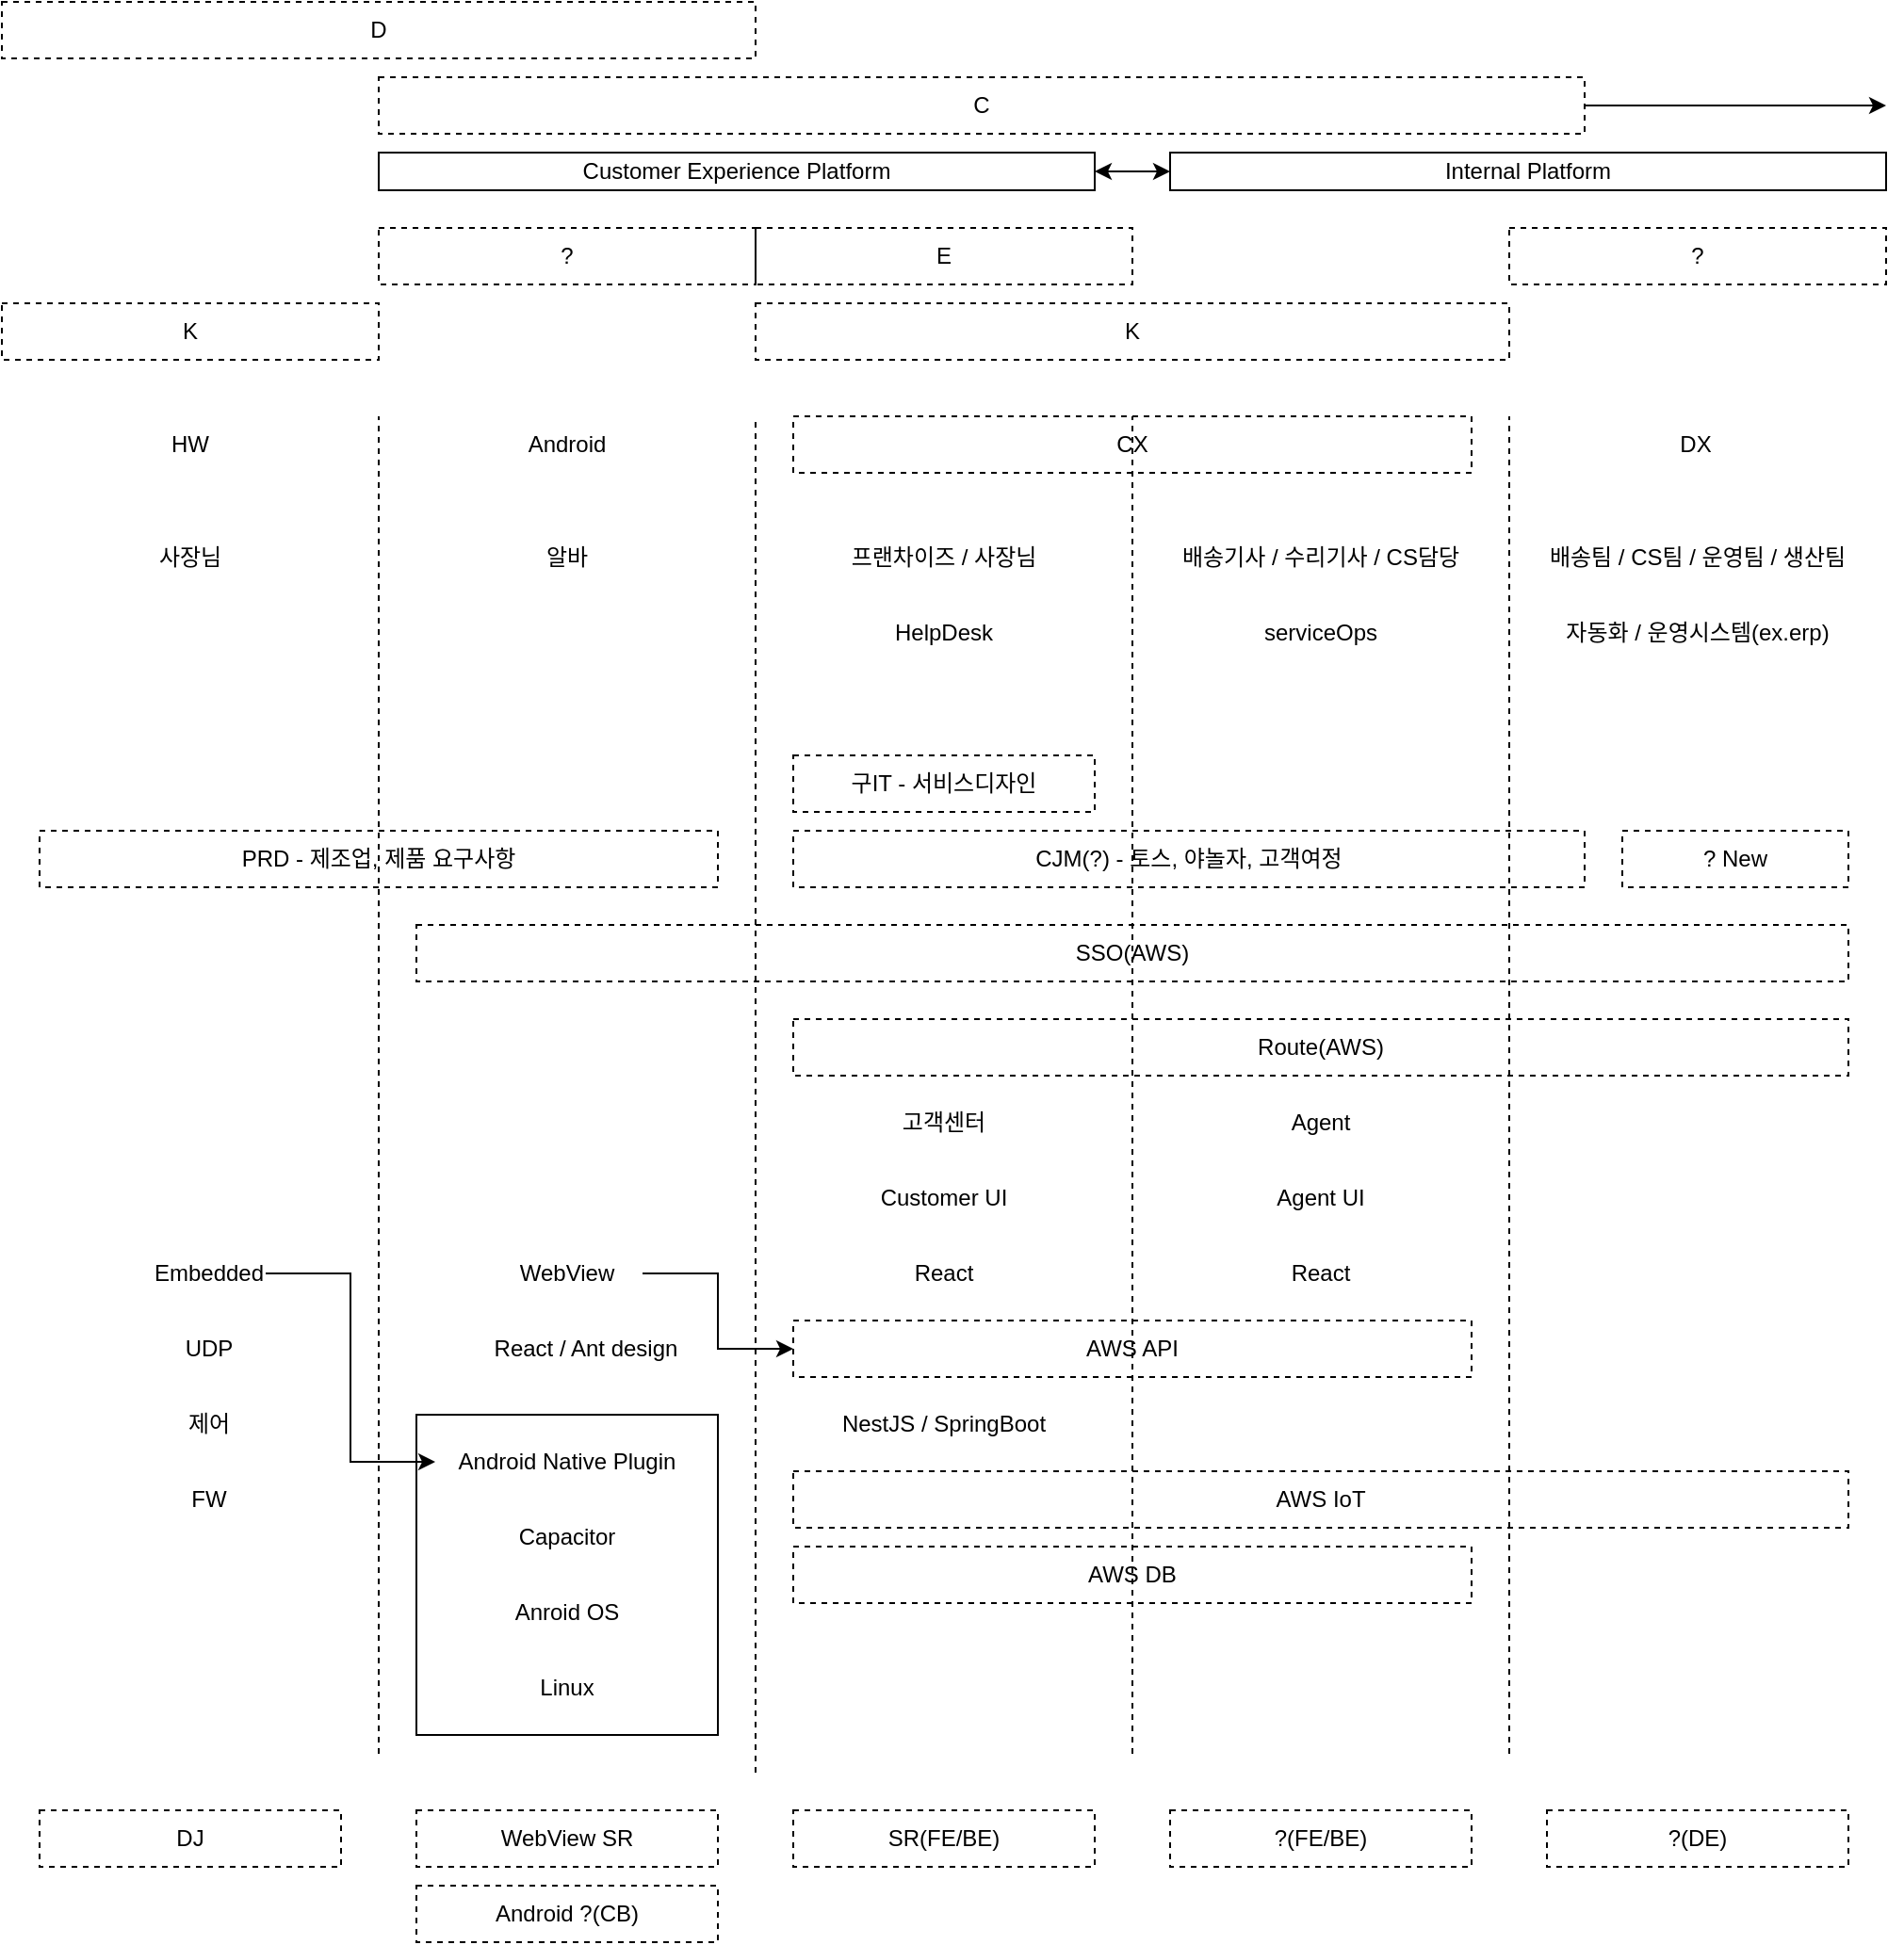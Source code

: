 <mxfile version="26.2.13">
  <diagram name="페이지-1" id="WZE22z7zHuHI3l7_kMlm">
    <mxGraphModel dx="998" dy="1808" grid="1" gridSize="10" guides="1" tooltips="1" connect="1" arrows="1" fold="1" page="1" pageScale="1" pageWidth="827" pageHeight="1169" math="0" shadow="0">
      <root>
        <mxCell id="0" />
        <mxCell id="1" parent="0" />
        <mxCell id="M86IooEqDLAafIwks_xU-67" value="" style="rounded=0;whiteSpace=wrap;html=1;" parent="1" vertex="1">
          <mxGeometry x="220" y="720" width="160" height="170" as="geometry" />
        </mxCell>
        <mxCell id="M86IooEqDLAafIwks_xU-2" value="" style="endArrow=none;html=1;rounded=0;dashed=1;" parent="1" edge="1">
          <mxGeometry width="50" height="50" relative="1" as="geometry">
            <mxPoint x="200" y="900" as="sourcePoint" />
            <mxPoint x="200" y="190" as="targetPoint" />
          </mxGeometry>
        </mxCell>
        <mxCell id="M86IooEqDLAafIwks_xU-3" value="" style="endArrow=none;html=1;rounded=0;dashed=1;" parent="1" edge="1">
          <mxGeometry width="50" height="50" relative="1" as="geometry">
            <mxPoint x="400" y="910" as="sourcePoint" />
            <mxPoint x="400" y="190" as="targetPoint" />
          </mxGeometry>
        </mxCell>
        <mxCell id="M86IooEqDLAafIwks_xU-4" value="" style="endArrow=none;html=1;rounded=0;dashed=1;" parent="1" edge="1">
          <mxGeometry width="50" height="50" relative="1" as="geometry">
            <mxPoint x="600" y="900" as="sourcePoint" />
            <mxPoint x="600" y="190" as="targetPoint" />
          </mxGeometry>
        </mxCell>
        <mxCell id="M86IooEqDLAafIwks_xU-41" style="edgeStyle=orthogonalEdgeStyle;rounded=0;orthogonalLoop=1;jettySize=auto;html=1;exitX=1;exitY=0.5;exitDx=0;exitDy=0;entryX=0;entryY=0.5;entryDx=0;entryDy=0;" parent="1" source="M86IooEqDLAafIwks_xU-6" target="M86IooEqDLAafIwks_xU-16" edge="1">
          <mxGeometry relative="1" as="geometry" />
        </mxCell>
        <mxCell id="M86IooEqDLAafIwks_xU-6" value="Embedded" style="text;html=1;align=center;verticalAlign=middle;whiteSpace=wrap;rounded=0;" parent="1" vertex="1">
          <mxGeometry x="80" y="630" width="60" height="30" as="geometry" />
        </mxCell>
        <mxCell id="M86IooEqDLAafIwks_xU-8" value="고객센터" style="text;html=1;align=center;verticalAlign=middle;whiteSpace=wrap;rounded=0;" parent="1" vertex="1">
          <mxGeometry x="470" y="550" width="60" height="30" as="geometry" />
        </mxCell>
        <mxCell id="M86IooEqDLAafIwks_xU-9" value="Agent" style="text;html=1;align=center;verticalAlign=middle;whiteSpace=wrap;rounded=0;" parent="1" vertex="1">
          <mxGeometry x="670" y="550" width="60" height="30" as="geometry" />
        </mxCell>
        <mxCell id="M86IooEqDLAafIwks_xU-10" value="Customer UI" style="text;html=1;align=center;verticalAlign=middle;whiteSpace=wrap;rounded=0;" parent="1" vertex="1">
          <mxGeometry x="430" y="590" width="140" height="30" as="geometry" />
        </mxCell>
        <mxCell id="M86IooEqDLAafIwks_xU-11" value="Agent UI" style="text;html=1;align=center;verticalAlign=middle;whiteSpace=wrap;rounded=0;" parent="1" vertex="1">
          <mxGeometry x="630" y="590" width="140" height="30" as="geometry" />
        </mxCell>
        <mxCell id="M86IooEqDLAafIwks_xU-12" value="WebView" style="text;html=1;align=center;verticalAlign=middle;whiteSpace=wrap;rounded=0;" parent="1" vertex="1">
          <mxGeometry x="260" y="630" width="80" height="30" as="geometry" />
        </mxCell>
        <mxCell id="M86IooEqDLAafIwks_xU-42" style="edgeStyle=orthogonalEdgeStyle;rounded=0;orthogonalLoop=1;jettySize=auto;html=1;exitX=1;exitY=0.5;exitDx=0;exitDy=0;entryX=0;entryY=0.5;entryDx=0;entryDy=0;" parent="1" source="M86IooEqDLAafIwks_xU-12" target="M86IooEqDLAafIwks_xU-20" edge="1">
          <mxGeometry relative="1" as="geometry">
            <mxPoint x="370" y="645" as="sourcePoint" />
          </mxGeometry>
        </mxCell>
        <mxCell id="M86IooEqDLAafIwks_xU-13" value="React / Ant design" style="text;html=1;align=center;verticalAlign=middle;whiteSpace=wrap;rounded=0;" parent="1" vertex="1">
          <mxGeometry x="240" y="670" width="140" height="30" as="geometry" />
        </mxCell>
        <mxCell id="M86IooEqDLAafIwks_xU-14" value="React" style="text;html=1;align=center;verticalAlign=middle;whiteSpace=wrap;rounded=0;" parent="1" vertex="1">
          <mxGeometry x="430" y="630" width="140" height="30" as="geometry" />
        </mxCell>
        <mxCell id="M86IooEqDLAafIwks_xU-15" value="React" style="text;html=1;align=center;verticalAlign=middle;whiteSpace=wrap;rounded=0;" parent="1" vertex="1">
          <mxGeometry x="630" y="630" width="140" height="30" as="geometry" />
        </mxCell>
        <mxCell id="M86IooEqDLAafIwks_xU-16" value="Android Native Plugin" style="text;html=1;align=center;verticalAlign=middle;whiteSpace=wrap;rounded=0;" parent="1" vertex="1">
          <mxGeometry x="230" y="730" width="140" height="30" as="geometry" />
        </mxCell>
        <mxCell id="M86IooEqDLAafIwks_xU-17" value="Capacitor" style="text;html=1;align=center;verticalAlign=middle;whiteSpace=wrap;rounded=0;" parent="1" vertex="1">
          <mxGeometry x="230" y="770" width="140" height="30" as="geometry" />
        </mxCell>
        <mxCell id="M86IooEqDLAafIwks_xU-18" value="Anroid OS" style="text;html=1;align=center;verticalAlign=middle;whiteSpace=wrap;rounded=0;" parent="1" vertex="1">
          <mxGeometry x="230" y="810" width="140" height="30" as="geometry" />
        </mxCell>
        <mxCell id="M86IooEqDLAafIwks_xU-19" value="Linux" style="text;html=1;align=center;verticalAlign=middle;whiteSpace=wrap;rounded=0;" parent="1" vertex="1">
          <mxGeometry x="230" y="850" width="140" height="30" as="geometry" />
        </mxCell>
        <mxCell id="M86IooEqDLAafIwks_xU-20" value="AWS API" style="text;html=1;align=center;verticalAlign=middle;whiteSpace=wrap;rounded=0;strokeColor=default;dashed=1;" parent="1" vertex="1">
          <mxGeometry x="420" y="670" width="360" height="30" as="geometry" />
        </mxCell>
        <mxCell id="M86IooEqDLAafIwks_xU-21" value="NestJS / SpringBoot" style="text;html=1;align=center;verticalAlign=middle;whiteSpace=wrap;rounded=0;" parent="1" vertex="1">
          <mxGeometry x="400" y="710" width="200" height="30" as="geometry" />
        </mxCell>
        <mxCell id="M86IooEqDLAafIwks_xU-23" value="AWS IoT" style="text;html=1;align=center;verticalAlign=middle;whiteSpace=wrap;rounded=0;strokeColor=default;dashed=1;" parent="1" vertex="1">
          <mxGeometry x="420" y="750" width="560" height="30" as="geometry" />
        </mxCell>
        <mxCell id="M86IooEqDLAafIwks_xU-24" value="AWS DB" style="text;html=1;align=center;verticalAlign=middle;whiteSpace=wrap;rounded=0;strokeColor=default;dashed=1;" parent="1" vertex="1">
          <mxGeometry x="420" y="790" width="360" height="30" as="geometry" />
        </mxCell>
        <mxCell id="M86IooEqDLAafIwks_xU-27" value="" style="endArrow=none;html=1;rounded=0;dashed=1;" parent="1" edge="1">
          <mxGeometry width="50" height="50" relative="1" as="geometry">
            <mxPoint x="800" y="900" as="sourcePoint" />
            <mxPoint x="800" y="190" as="targetPoint" />
          </mxGeometry>
        </mxCell>
        <mxCell id="M86IooEqDLAafIwks_xU-28" value="PRD - 제조업, 제품 요구사항" style="text;html=1;align=center;verticalAlign=middle;whiteSpace=wrap;rounded=0;dashed=1;strokeColor=default;" parent="1" vertex="1">
          <mxGeometry x="20" y="410" width="360" height="30" as="geometry" />
        </mxCell>
        <mxCell id="M86IooEqDLAafIwks_xU-30" value="CJM(?) - 토스, 야놀자, 고객여정" style="text;html=1;align=center;verticalAlign=middle;whiteSpace=wrap;rounded=0;dashed=1;strokeColor=default;" parent="1" vertex="1">
          <mxGeometry x="420" y="410" width="420" height="30" as="geometry" />
        </mxCell>
        <mxCell id="M86IooEqDLAafIwks_xU-32" value="? New" style="text;html=1;align=center;verticalAlign=middle;whiteSpace=wrap;rounded=0;dashed=1;strokeColor=default;" parent="1" vertex="1">
          <mxGeometry x="860" y="410" width="120" height="30" as="geometry" />
        </mxCell>
        <mxCell id="M86IooEqDLAafIwks_xU-33" value="CX" style="text;html=1;align=center;verticalAlign=middle;whiteSpace=wrap;rounded=0;strokeColor=default;dashed=1;" parent="1" vertex="1">
          <mxGeometry x="420" y="190" width="360" height="30" as="geometry" />
        </mxCell>
        <mxCell id="M86IooEqDLAafIwks_xU-35" value="DX" style="text;html=1;align=center;verticalAlign=middle;whiteSpace=wrap;rounded=0;" parent="1" vertex="1">
          <mxGeometry x="868.5" y="190" width="60" height="30" as="geometry" />
        </mxCell>
        <mxCell id="M86IooEqDLAafIwks_xU-36" value="Android" style="text;html=1;align=center;verticalAlign=middle;whiteSpace=wrap;rounded=0;" parent="1" vertex="1">
          <mxGeometry x="270" y="190" width="60" height="30" as="geometry" />
        </mxCell>
        <mxCell id="M86IooEqDLAafIwks_xU-37" value="HW" style="text;html=1;align=center;verticalAlign=middle;whiteSpace=wrap;rounded=0;" parent="1" vertex="1">
          <mxGeometry x="70" y="190" width="60" height="30" as="geometry" />
        </mxCell>
        <mxCell id="M86IooEqDLAafIwks_xU-38" value="UDP" style="text;html=1;align=center;verticalAlign=middle;whiteSpace=wrap;rounded=0;" parent="1" vertex="1">
          <mxGeometry x="80" y="670" width="60" height="30" as="geometry" />
        </mxCell>
        <mxCell id="M86IooEqDLAafIwks_xU-39" value="제어" style="text;html=1;align=center;verticalAlign=middle;whiteSpace=wrap;rounded=0;" parent="1" vertex="1">
          <mxGeometry x="80" y="710" width="60" height="30" as="geometry" />
        </mxCell>
        <mxCell id="M86IooEqDLAafIwks_xU-40" value="FW" style="text;html=1;align=center;verticalAlign=middle;whiteSpace=wrap;rounded=0;" parent="1" vertex="1">
          <mxGeometry x="80" y="750" width="60" height="30" as="geometry" />
        </mxCell>
        <mxCell id="M86IooEqDLAafIwks_xU-44" value="SSO(AWS)" style="text;html=1;align=center;verticalAlign=middle;whiteSpace=wrap;rounded=0;strokeColor=default;dashed=1;" parent="1" vertex="1">
          <mxGeometry x="220" y="460" width="760" height="30" as="geometry" />
        </mxCell>
        <mxCell id="M86IooEqDLAafIwks_xU-45" value="Route(AWS)" style="text;html=1;align=center;verticalAlign=middle;whiteSpace=wrap;rounded=0;strokeColor=default;dashed=1;" parent="1" vertex="1">
          <mxGeometry x="420" y="510" width="560" height="30" as="geometry" />
        </mxCell>
        <mxCell id="M86IooEqDLAafIwks_xU-46" value="자동화 / 운영시스템(ex.erp)" style="text;html=1;align=center;verticalAlign=middle;whiteSpace=wrap;rounded=0;" parent="1" vertex="1">
          <mxGeometry x="800" y="290" width="200" height="30" as="geometry" />
        </mxCell>
        <mxCell id="M86IooEqDLAafIwks_xU-48" value="serviceOps" style="text;html=1;align=center;verticalAlign=middle;whiteSpace=wrap;rounded=0;" parent="1" vertex="1">
          <mxGeometry x="670" y="290" width="60" height="30" as="geometry" />
        </mxCell>
        <mxCell id="M86IooEqDLAafIwks_xU-50" value="D" style="text;html=1;align=center;verticalAlign=middle;whiteSpace=wrap;rounded=0;dashed=1;strokeColor=default;" parent="1" vertex="1">
          <mxGeometry y="-30" width="400" height="30" as="geometry" />
        </mxCell>
        <mxCell id="SJdh64e2YzuqiiGv0VRu-7" style="edgeStyle=orthogonalEdgeStyle;rounded=0;orthogonalLoop=1;jettySize=auto;html=1;exitX=1;exitY=0.5;exitDx=0;exitDy=0;" edge="1" parent="1" source="M86IooEqDLAafIwks_xU-51">
          <mxGeometry relative="1" as="geometry">
            <mxPoint x="1000" y="25" as="targetPoint" />
          </mxGeometry>
        </mxCell>
        <mxCell id="M86IooEqDLAafIwks_xU-51" value="C" style="text;html=1;align=center;verticalAlign=middle;whiteSpace=wrap;rounded=0;dashed=1;strokeColor=default;" parent="1" vertex="1">
          <mxGeometry x="200" y="10" width="640" height="30" as="geometry" />
        </mxCell>
        <mxCell id="M86IooEqDLAafIwks_xU-52" value="E" style="text;html=1;align=center;verticalAlign=middle;whiteSpace=wrap;rounded=0;dashed=1;strokeColor=default;" parent="1" vertex="1">
          <mxGeometry x="400" y="90" width="200" height="30" as="geometry" />
        </mxCell>
        <mxCell id="M86IooEqDLAafIwks_xU-53" value="DJ" style="text;html=1;align=center;verticalAlign=middle;whiteSpace=wrap;rounded=0;dashed=1;strokeColor=default;" parent="1" vertex="1">
          <mxGeometry x="20" y="930" width="160" height="30" as="geometry" />
        </mxCell>
        <mxCell id="M86IooEqDLAafIwks_xU-54" value="SR(FE/BE)" style="text;html=1;align=center;verticalAlign=middle;whiteSpace=wrap;rounded=0;dashed=1;strokeColor=default;" parent="1" vertex="1">
          <mxGeometry x="420" y="930" width="160" height="30" as="geometry" />
        </mxCell>
        <mxCell id="M86IooEqDLAafIwks_xU-55" value="WebView SR" style="text;html=1;align=center;verticalAlign=middle;whiteSpace=wrap;rounded=0;dashed=1;strokeColor=default;" parent="1" vertex="1">
          <mxGeometry x="220" y="930" width="160" height="30" as="geometry" />
        </mxCell>
        <mxCell id="M86IooEqDLAafIwks_xU-56" value="Android ?(CB)" style="text;html=1;align=center;verticalAlign=middle;whiteSpace=wrap;rounded=0;dashed=1;strokeColor=default;" parent="1" vertex="1">
          <mxGeometry x="220" y="970" width="160" height="30" as="geometry" />
        </mxCell>
        <mxCell id="M86IooEqDLAafIwks_xU-57" value="?(FE/BE)" style="text;html=1;align=center;verticalAlign=middle;whiteSpace=wrap;rounded=0;dashed=1;strokeColor=default;" parent="1" vertex="1">
          <mxGeometry x="620" y="930" width="160" height="30" as="geometry" />
        </mxCell>
        <mxCell id="M86IooEqDLAafIwks_xU-58" value="?(DE)" style="text;html=1;align=center;verticalAlign=middle;whiteSpace=wrap;rounded=0;dashed=1;strokeColor=default;" parent="1" vertex="1">
          <mxGeometry x="820" y="930" width="160" height="30" as="geometry" />
        </mxCell>
        <mxCell id="M86IooEqDLAafIwks_xU-59" value="HelpDesk" style="text;html=1;align=center;verticalAlign=middle;whiteSpace=wrap;rounded=0;" parent="1" vertex="1">
          <mxGeometry x="470" y="290" width="60" height="30" as="geometry" />
        </mxCell>
        <mxCell id="M86IooEqDLAafIwks_xU-60" value="사장님" style="text;html=1;align=center;verticalAlign=middle;whiteSpace=wrap;rounded=0;" parent="1" vertex="1">
          <mxGeometry x="55" y="250" width="90" height="30" as="geometry" />
        </mxCell>
        <mxCell id="M86IooEqDLAafIwks_xU-61" value="알바" style="text;html=1;align=center;verticalAlign=middle;whiteSpace=wrap;rounded=0;" parent="1" vertex="1">
          <mxGeometry x="270" y="250" width="60" height="30" as="geometry" />
        </mxCell>
        <mxCell id="M86IooEqDLAafIwks_xU-62" value="프랜차이즈 / 사장님" style="text;html=1;align=center;verticalAlign=middle;whiteSpace=wrap;rounded=0;" parent="1" vertex="1">
          <mxGeometry x="420" y="250" width="160" height="30" as="geometry" />
        </mxCell>
        <mxCell id="M86IooEqDLAafIwks_xU-63" value="배송기사 / 수리기사 / CS담당" style="text;html=1;align=center;verticalAlign=middle;whiteSpace=wrap;rounded=0;" parent="1" vertex="1">
          <mxGeometry x="620" y="250" width="160" height="30" as="geometry" />
        </mxCell>
        <mxCell id="M86IooEqDLAafIwks_xU-64" value="배송팀 / CS팀 / 운영팀 / 생산팀" style="text;html=1;align=center;verticalAlign=middle;whiteSpace=wrap;rounded=0;" parent="1" vertex="1">
          <mxGeometry x="820" y="250" width="160" height="30" as="geometry" />
        </mxCell>
        <mxCell id="M86IooEqDLAafIwks_xU-65" value="K" style="text;html=1;align=center;verticalAlign=middle;whiteSpace=wrap;rounded=0;dashed=1;strokeColor=default;" parent="1" vertex="1">
          <mxGeometry x="400" y="130" width="400" height="30" as="geometry" />
        </mxCell>
        <mxCell id="M86IooEqDLAafIwks_xU-66" value="K" style="text;html=1;align=center;verticalAlign=middle;whiteSpace=wrap;rounded=0;dashed=1;strokeColor=default;" parent="1" vertex="1">
          <mxGeometry y="130" width="200" height="30" as="geometry" />
        </mxCell>
        <mxCell id="M86IooEqDLAafIwks_xU-68" value="구IT - 서비스디자인" style="text;html=1;align=center;verticalAlign=middle;whiteSpace=wrap;rounded=0;dashed=1;strokeColor=default;" parent="1" vertex="1">
          <mxGeometry x="420" y="370" width="160" height="30" as="geometry" />
        </mxCell>
        <mxCell id="M86IooEqDLAafIwks_xU-69" value="?" style="text;html=1;align=center;verticalAlign=middle;whiteSpace=wrap;rounded=0;dashed=1;strokeColor=default;" parent="1" vertex="1">
          <mxGeometry x="800" y="90" width="200" height="30" as="geometry" />
        </mxCell>
        <mxCell id="SJdh64e2YzuqiiGv0VRu-1" value="Internal Platform" style="rounded=0;whiteSpace=wrap;html=1;" vertex="1" parent="1">
          <mxGeometry x="620" y="50" width="380" height="20" as="geometry" />
        </mxCell>
        <mxCell id="SJdh64e2YzuqiiGv0VRu-2" value="Customer Experience Platform" style="rounded=0;whiteSpace=wrap;html=1;" vertex="1" parent="1">
          <mxGeometry x="200" y="50" width="380" height="20" as="geometry" />
        </mxCell>
        <mxCell id="SJdh64e2YzuqiiGv0VRu-3" value="?" style="text;html=1;align=center;verticalAlign=middle;whiteSpace=wrap;rounded=0;dashed=1;strokeColor=default;" vertex="1" parent="1">
          <mxGeometry x="200" y="90" width="200" height="30" as="geometry" />
        </mxCell>
        <mxCell id="SJdh64e2YzuqiiGv0VRu-4" value="" style="endArrow=classic;startArrow=classic;html=1;rounded=0;entryX=0;entryY=0.5;entryDx=0;entryDy=0;exitX=1;exitY=0.5;exitDx=0;exitDy=0;" edge="1" parent="1" source="SJdh64e2YzuqiiGv0VRu-2" target="SJdh64e2YzuqiiGv0VRu-1">
          <mxGeometry width="100" height="100" relative="1" as="geometry">
            <mxPoint x="530" y="130" as="sourcePoint" />
            <mxPoint x="630" y="30" as="targetPoint" />
          </mxGeometry>
        </mxCell>
      </root>
    </mxGraphModel>
  </diagram>
</mxfile>
